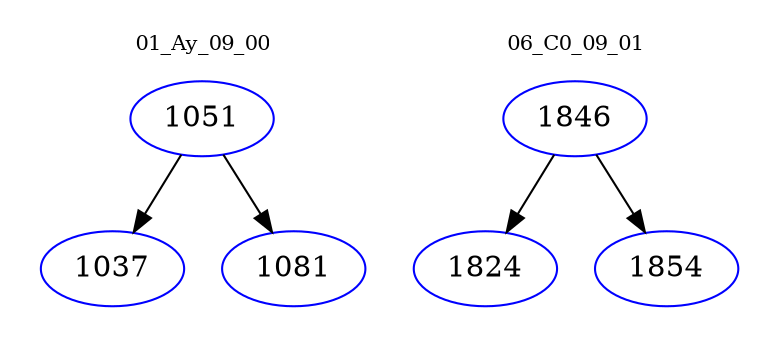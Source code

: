digraph{
subgraph cluster_0 {
color = white
label = "01_Ay_09_00";
fontsize=10;
T0_1051 [label="1051", color="blue"]
T0_1051 -> T0_1037 [color="black"]
T0_1037 [label="1037", color="blue"]
T0_1051 -> T0_1081 [color="black"]
T0_1081 [label="1081", color="blue"]
}
subgraph cluster_1 {
color = white
label = "06_C0_09_01";
fontsize=10;
T1_1846 [label="1846", color="blue"]
T1_1846 -> T1_1824 [color="black"]
T1_1824 [label="1824", color="blue"]
T1_1846 -> T1_1854 [color="black"]
T1_1854 [label="1854", color="blue"]
}
}

